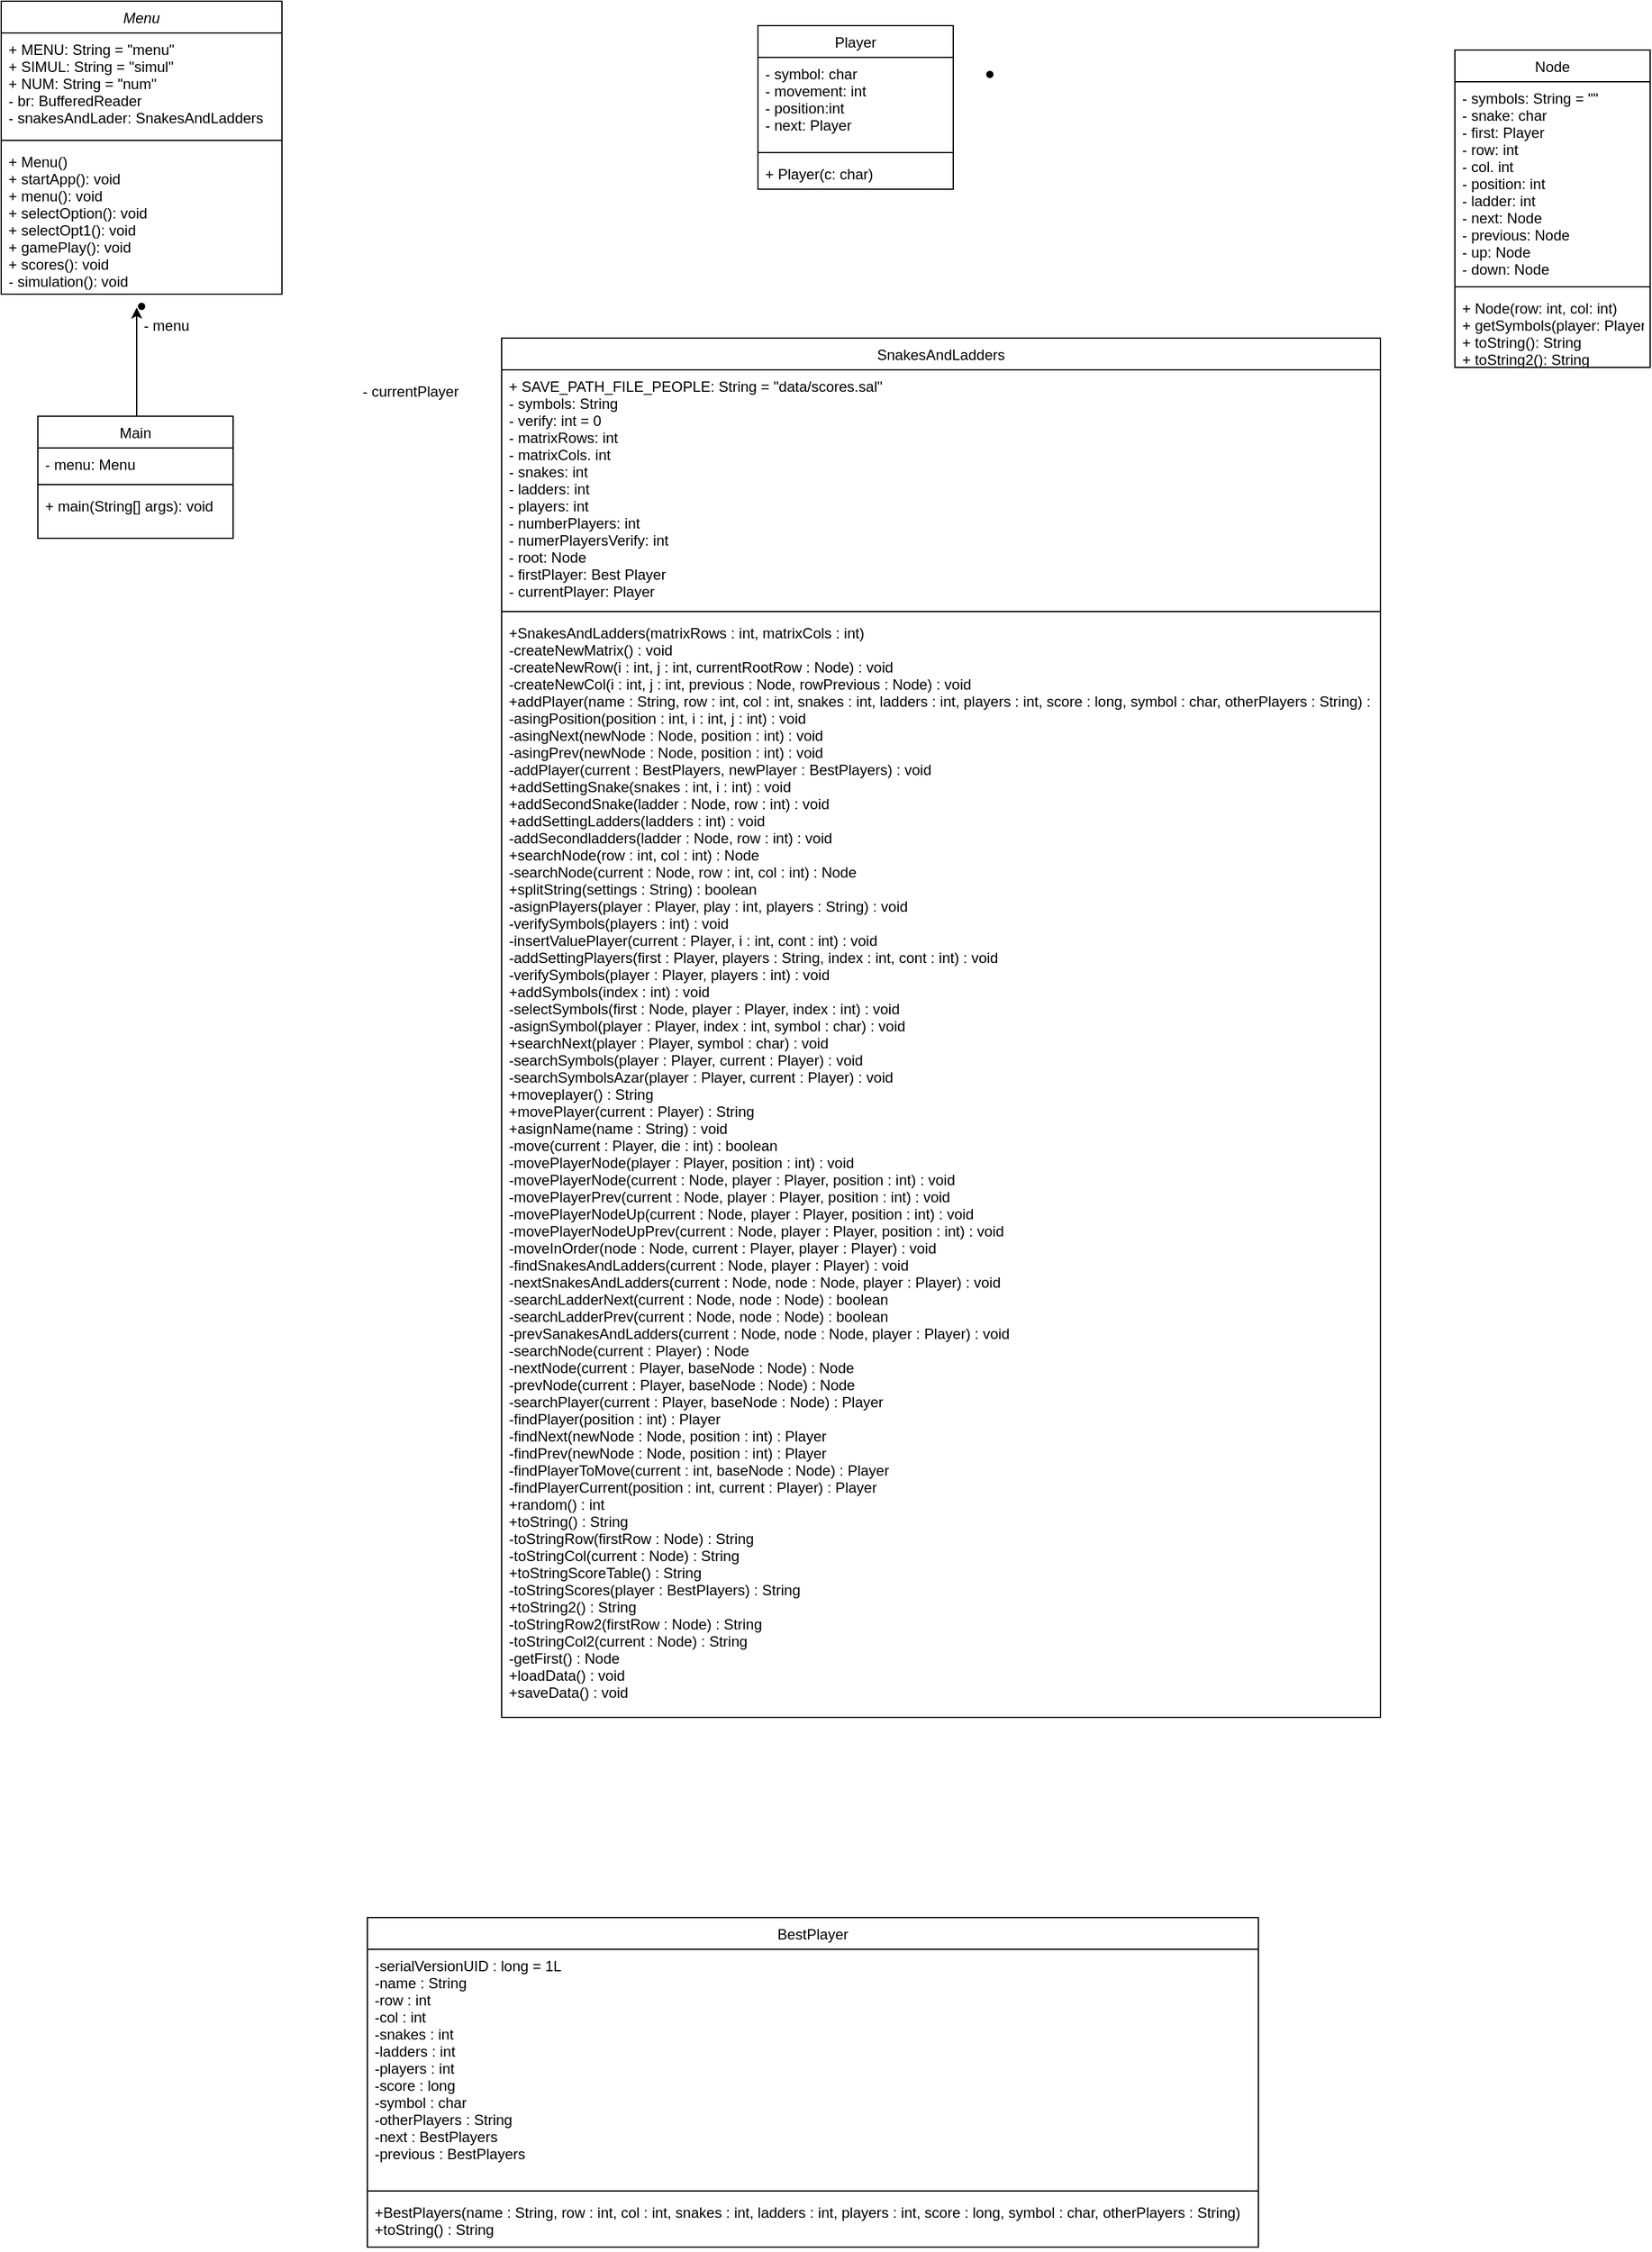 <mxfile version="15.4.0" type="device"><diagram id="C5RBs43oDa-KdzZeNtuy" name="Page-1"><mxGraphModel dx="1679" dy="494" grid="1" gridSize="10" guides="1" tooltips="1" connect="1" arrows="1" fold="1" page="1" pageScale="1" pageWidth="827" pageHeight="1169" math="0" shadow="0"><root><mxCell id="WIyWlLk6GJQsqaUBKTNV-0"/><mxCell id="WIyWlLk6GJQsqaUBKTNV-1" parent="WIyWlLk6GJQsqaUBKTNV-0"/><mxCell id="zkfFHV4jXpPFQw0GAbJ--0" value="Menu" style="swimlane;fontStyle=2;align=center;verticalAlign=top;childLayout=stackLayout;horizontal=1;startSize=26;horizontalStack=0;resizeParent=1;resizeLast=0;collapsible=1;marginBottom=0;rounded=0;shadow=0;strokeWidth=1;" parent="WIyWlLk6GJQsqaUBKTNV-1" vertex="1"><mxGeometry x="-110" y="60" width="230" height="240" as="geometry"><mxRectangle x="230" y="140" width="160" height="26" as="alternateBounds"/></mxGeometry></mxCell><mxCell id="zkfFHV4jXpPFQw0GAbJ--3" value="+ MENU: String = &quot;menu&quot;&#10;+ SIMUL: String = &quot;simul&quot;&#10;+ NUM: String = &quot;num&quot;&#10;- br: BufferedReader&#10;- snakesAndLader: SnakesAndLadders" style="text;align=left;verticalAlign=top;spacingLeft=4;spacingRight=4;overflow=hidden;rotatable=0;points=[[0,0.5],[1,0.5]];portConstraint=eastwest;rounded=0;shadow=0;html=0;" parent="zkfFHV4jXpPFQw0GAbJ--0" vertex="1"><mxGeometry y="26" width="230" height="84" as="geometry"/></mxCell><mxCell id="zkfFHV4jXpPFQw0GAbJ--4" value="" style="line;html=1;strokeWidth=1;align=left;verticalAlign=middle;spacingTop=-1;spacingLeft=3;spacingRight=3;rotatable=0;labelPosition=right;points=[];portConstraint=eastwest;" parent="zkfFHV4jXpPFQw0GAbJ--0" vertex="1"><mxGeometry y="110" width="230" height="8" as="geometry"/></mxCell><mxCell id="zkfFHV4jXpPFQw0GAbJ--5" value="+ Menu()&#10;+ startApp(): void&#10;+ menu(): void&#10;+ selectOption(): void&#10;+ selectOpt1(): void&#10;+ gamePlay(): void&#10;+ scores(): void&#10;- simulation(): void" style="text;align=left;verticalAlign=top;spacingLeft=4;spacingRight=4;overflow=hidden;rotatable=0;points=[[0,0.5],[1,0.5]];portConstraint=eastwest;" parent="zkfFHV4jXpPFQw0GAbJ--0" vertex="1"><mxGeometry y="118" width="230" height="122" as="geometry"/></mxCell><mxCell id="zkfFHV4jXpPFQw0GAbJ--6" value="Main" style="swimlane;fontStyle=0;align=center;verticalAlign=top;childLayout=stackLayout;horizontal=1;startSize=26;horizontalStack=0;resizeParent=1;resizeLast=0;collapsible=1;marginBottom=0;rounded=0;shadow=0;strokeWidth=1;" parent="WIyWlLk6GJQsqaUBKTNV-1" vertex="1"><mxGeometry x="-80" y="400" width="160" height="100" as="geometry"><mxRectangle x="130" y="380" width="160" height="26" as="alternateBounds"/></mxGeometry></mxCell><mxCell id="zkfFHV4jXpPFQw0GAbJ--7" value="- menu: Menu" style="text;align=left;verticalAlign=top;spacingLeft=4;spacingRight=4;overflow=hidden;rotatable=0;points=[[0,0.5],[1,0.5]];portConstraint=eastwest;" parent="zkfFHV4jXpPFQw0GAbJ--6" vertex="1"><mxGeometry y="26" width="160" height="26" as="geometry"/></mxCell><mxCell id="zkfFHV4jXpPFQw0GAbJ--9" value="" style="line;html=1;strokeWidth=1;align=left;verticalAlign=middle;spacingTop=-1;spacingLeft=3;spacingRight=3;rotatable=0;labelPosition=right;points=[];portConstraint=eastwest;" parent="zkfFHV4jXpPFQw0GAbJ--6" vertex="1"><mxGeometry y="52" width="160" height="8" as="geometry"/></mxCell><mxCell id="zkfFHV4jXpPFQw0GAbJ--10" value="+ main(String[] args): void" style="text;align=left;verticalAlign=top;spacingLeft=4;spacingRight=4;overflow=hidden;rotatable=0;points=[[0,0.5],[1,0.5]];portConstraint=eastwest;fontStyle=0" parent="zkfFHV4jXpPFQw0GAbJ--6" vertex="1"><mxGeometry y="60" width="160" height="26" as="geometry"/></mxCell><mxCell id="zkfFHV4jXpPFQw0GAbJ--13" value="Player" style="swimlane;fontStyle=0;align=center;verticalAlign=top;childLayout=stackLayout;horizontal=1;startSize=26;horizontalStack=0;resizeParent=1;resizeLast=0;collapsible=1;marginBottom=0;rounded=0;shadow=0;strokeWidth=1;" parent="WIyWlLk6GJQsqaUBKTNV-1" vertex="1"><mxGeometry x="510" y="80" width="160" height="134" as="geometry"><mxRectangle x="340" y="380" width="170" height="26" as="alternateBounds"/></mxGeometry></mxCell><mxCell id="zkfFHV4jXpPFQw0GAbJ--14" value="- symbol: char&#10;- movement: int&#10;- position:int&#10;- next: Player" style="text;align=left;verticalAlign=top;spacingLeft=4;spacingRight=4;overflow=hidden;rotatable=0;points=[[0,0.5],[1,0.5]];portConstraint=eastwest;" parent="zkfFHV4jXpPFQw0GAbJ--13" vertex="1"><mxGeometry y="26" width="160" height="74" as="geometry"/></mxCell><mxCell id="zkfFHV4jXpPFQw0GAbJ--15" value="" style="line;html=1;strokeWidth=1;align=left;verticalAlign=middle;spacingTop=-1;spacingLeft=3;spacingRight=3;rotatable=0;labelPosition=right;points=[];portConstraint=eastwest;" parent="zkfFHV4jXpPFQw0GAbJ--13" vertex="1"><mxGeometry y="100" width="160" height="8" as="geometry"/></mxCell><mxCell id="zkfFHV4jXpPFQw0GAbJ--11" value="+ Player(c: char)" style="text;align=left;verticalAlign=top;spacingLeft=4;spacingRight=4;overflow=hidden;rotatable=0;points=[[0,0.5],[1,0.5]];portConstraint=eastwest;" parent="zkfFHV4jXpPFQw0GAbJ--13" vertex="1"><mxGeometry y="108" width="160" height="26" as="geometry"/></mxCell><mxCell id="zkfFHV4jXpPFQw0GAbJ--17" value="Node" style="swimlane;fontStyle=0;align=center;verticalAlign=top;childLayout=stackLayout;horizontal=1;startSize=26;horizontalStack=0;resizeParent=1;resizeLast=0;collapsible=1;marginBottom=0;rounded=0;shadow=0;strokeWidth=1;" parent="WIyWlLk6GJQsqaUBKTNV-1" vertex="1"><mxGeometry x="1081" y="100" width="160" height="260" as="geometry"><mxRectangle x="550" y="140" width="160" height="26" as="alternateBounds"/></mxGeometry></mxCell><mxCell id="zkfFHV4jXpPFQw0GAbJ--18" value="- symbols: String = &quot;&quot;&#10;- snake: char&#10;- first: Player&#10;- row: int&#10;- col. int&#10;- position: int&#10;- ladder: int&#10;- next: Node&#10;- previous: Node&#10;- up: Node&#10;- down: Node&#10;" style="text;align=left;verticalAlign=top;spacingLeft=4;spacingRight=4;overflow=hidden;rotatable=0;points=[[0,0.5],[1,0.5]];portConstraint=eastwest;" parent="zkfFHV4jXpPFQw0GAbJ--17" vertex="1"><mxGeometry y="26" width="160" height="164" as="geometry"/></mxCell><mxCell id="zkfFHV4jXpPFQw0GAbJ--23" value="" style="line;html=1;strokeWidth=1;align=left;verticalAlign=middle;spacingTop=-1;spacingLeft=3;spacingRight=3;rotatable=0;labelPosition=right;points=[];portConstraint=eastwest;" parent="zkfFHV4jXpPFQw0GAbJ--17" vertex="1"><mxGeometry y="190" width="160" height="8" as="geometry"/></mxCell><mxCell id="zkfFHV4jXpPFQw0GAbJ--24" value="+ Node(row: int, col: int)&#10;+ getSymbols(player: Player(&#10;+ toString(): String&#10;+ toString2(): String" style="text;align=left;verticalAlign=top;spacingLeft=4;spacingRight=4;overflow=hidden;rotatable=0;points=[[0,0.5],[1,0.5]];portConstraint=eastwest;" parent="zkfFHV4jXpPFQw0GAbJ--17" vertex="1"><mxGeometry y="198" width="160" height="62" as="geometry"/></mxCell><mxCell id="42wKHaceEOpAIdGPaRbU-5" value="" style="endArrow=classic;html=1;rounded=0;edgeStyle=orthogonalEdgeStyle;entryX=0.513;entryY=1.008;entryDx=0;entryDy=0;entryPerimeter=0;" edge="1" parent="WIyWlLk6GJQsqaUBKTNV-1"><mxGeometry relative="1" as="geometry"><mxPoint x="1" y="400" as="sourcePoint"/><mxPoint x="0.99" y="310.976" as="targetPoint"/></mxGeometry></mxCell><mxCell id="42wKHaceEOpAIdGPaRbU-7" value="- menu" style="text;html=1;align=center;verticalAlign=middle;resizable=0;points=[];autosize=1;strokeColor=none;fillColor=none;" vertex="1" parent="WIyWlLk6GJQsqaUBKTNV-1"><mxGeometry y="316" width="50" height="20" as="geometry"/></mxCell><mxCell id="42wKHaceEOpAIdGPaRbU-8" value="- currentPlayer" style="text;html=1;align=center;verticalAlign=middle;resizable=0;points=[];autosize=1;strokeColor=none;fillColor=none;" vertex="1" parent="WIyWlLk6GJQsqaUBKTNV-1"><mxGeometry x="180" y="370" width="90" height="20" as="geometry"/></mxCell><mxCell id="42wKHaceEOpAIdGPaRbU-9" value="" style="shape=waypoint;sketch=0;fillStyle=solid;size=6;pointerEvents=1;points=[];fillColor=none;resizable=0;rotatable=0;perimeter=centerPerimeter;snapToPoint=1;" vertex="1" parent="WIyWlLk6GJQsqaUBKTNV-1"><mxGeometry x="-15" y="290" width="40" height="40" as="geometry"/></mxCell><mxCell id="42wKHaceEOpAIdGPaRbU-10" value="" style="shape=waypoint;sketch=0;fillStyle=solid;size=6;pointerEvents=1;points=[];fillColor=none;resizable=0;rotatable=0;perimeter=centerPerimeter;snapToPoint=1;" vertex="1" parent="WIyWlLk6GJQsqaUBKTNV-1"><mxGeometry x="680" y="100" width="40" height="40" as="geometry"/></mxCell><mxCell id="42wKHaceEOpAIdGPaRbU-13" value="SnakesAndLadders" style="swimlane;fontStyle=0;align=center;verticalAlign=top;childLayout=stackLayout;horizontal=1;startSize=26;horizontalStack=0;resizeParent=1;resizeLast=0;collapsible=1;marginBottom=0;rounded=0;shadow=0;strokeWidth=1;" vertex="1" parent="WIyWlLk6GJQsqaUBKTNV-1"><mxGeometry x="300" y="336" width="720" height="1130" as="geometry"><mxRectangle x="340" y="380" width="170" height="26" as="alternateBounds"/></mxGeometry></mxCell><mxCell id="42wKHaceEOpAIdGPaRbU-14" value="+ SAVE_PATH_FILE_PEOPLE: String = &quot;data/scores.sal&quot;&#10;- symbols: String&#10;- verify: int = 0&#10;- matrixRows: int&#10;- matrixCols. int&#10;- snakes: int&#10;- ladders: int&#10;- players: int&#10;- numberPlayers: int&#10;- numerPlayersVerify: int&#10;- root: Node&#10;- firstPlayer: Best Player&#10;- currentPlayer: Player" style="text;align=left;verticalAlign=top;spacingLeft=4;spacingRight=4;overflow=hidden;rotatable=0;points=[[0,0.5],[1,0.5]];portConstraint=eastwest;" vertex="1" parent="42wKHaceEOpAIdGPaRbU-13"><mxGeometry y="26" width="720" height="194" as="geometry"/></mxCell><mxCell id="42wKHaceEOpAIdGPaRbU-15" value="" style="line;html=1;strokeWidth=1;align=left;verticalAlign=middle;spacingTop=-1;spacingLeft=3;spacingRight=3;rotatable=0;labelPosition=right;points=[];portConstraint=eastwest;" vertex="1" parent="42wKHaceEOpAIdGPaRbU-13"><mxGeometry y="220" width="720" height="8" as="geometry"/></mxCell><mxCell id="42wKHaceEOpAIdGPaRbU-18" value="+SnakesAndLadders(matrixRows : int, matrixCols : int)&#10;-createNewMatrix() : void&#10;-createNewRow(i : int, j : int, currentRootRow : Node) : void&#10;-createNewCol(i : int, j : int, previous : Node, rowPrevious : Node) : void&#10;+addPlayer(name : String, row : int, col : int, snakes : int, ladders : int, players : int, score : long, symbol : char, otherPlayers : String) : void&#10;-asingPosition(position : int, i : int, j : int) : void&#10;-asingNext(newNode : Node, position : int) : void&#10;-asingPrev(newNode : Node, position : int) : void&#10;-addPlayer(current : BestPlayers, newPlayer : BestPlayers) : void&#10;+addSettingSnake(snakes : int, i : int) : void&#10;+addSecondSnake(ladder : Node, row : int) : void&#10;+addSettingLadders(ladders : int) : void&#10;-addSecondladders(ladder : Node, row : int) : void&#10;+searchNode(row : int, col : int) : Node&#10;-searchNode(current : Node, row : int, col : int) : Node&#10;+splitString(settings : String) : boolean&#10;-asignPlayers(player : Player, play : int, players : String) : void&#10;-verifySymbols(players : int) : void&#10;-insertValuePlayer(current : Player, i : int, cont : int) : void&#10;-addSettingPlayers(first : Player, players : String, index : int, cont : int) : void&#10;-verifySymbols(player : Player, players : int) : void&#10;+addSymbols(index : int) : void&#10;-selectSymbols(first : Node, player : Player, index : int) : void&#10;-asignSymbol(player : Player, index : int, symbol : char) : void&#10;+searchNext(player : Player, symbol : char) : void&#10;-searchSymbols(player : Player, current : Player) : void&#10;-searchSymbolsAzar(player : Player, current : Player) : void&#10;+moveplayer() : String&#10;+movePlayer(current : Player) : String&#10;+asignName(name : String) : void&#10;-move(current : Player, die : int) : boolean&#10;-movePlayerNode(player : Player, position : int) : void&#10;-movePlayerNode(current : Node, player : Player, position : int) : void&#10;-movePlayerPrev(current : Node, player : Player, position : int) : void&#10;-movePlayerNodeUp(current : Node, player : Player, position : int) : void&#10;-movePlayerNodeUpPrev(current : Node, player : Player, position : int) : void&#10;-moveInOrder(node : Node, current : Player, player : Player) : void&#10;-findSnakesAndLadders(current : Node, player : Player) : void&#10;-nextSnakesAndLadders(current : Node, node : Node, player : Player) : void&#10;-searchLadderNext(current : Node, node : Node) : boolean&#10;-searchLadderPrev(current : Node, node : Node) : boolean&#10;-prevSanakesAndLadders(current : Node, node : Node, player : Player) : void&#10;-searchNode(current : Player) : Node&#10;-nextNode(current : Player, baseNode : Node) : Node&#10;-prevNode(current : Player, baseNode : Node) : Node&#10;-searchPlayer(current : Player, baseNode : Node) : Player&#10;-findPlayer(position : int) : Player&#10;-findNext(newNode : Node, position : int) : Player&#10;-findPrev(newNode : Node, position : int) : Player&#10;-findPlayerToMove(current : int, baseNode : Node) : Player&#10;-findPlayerCurrent(position : int, current : Player) : Player&#10;+random() : int&#10;+toString() : String&#10;-toStringRow(firstRow : Node) : String&#10;-toStringCol(current : Node) : String&#10;+toStringScoreTable() : String&#10;-toStringScores(player : BestPlayers) : String&#10;+toString2() : String&#10;-toStringRow2(firstRow : Node) : String&#10;-toStringCol2(current : Node) : String&#10;-getFirst() : Node&#10;+loadData() : void&#10;+saveData() : void" style="text;align=left;verticalAlign=top;spacingLeft=4;spacingRight=4;overflow=hidden;rotatable=0;points=[[0,0.5],[1,0.5]];portConstraint=eastwest;" vertex="1" parent="42wKHaceEOpAIdGPaRbU-13"><mxGeometry y="228" width="720" height="902" as="geometry"/></mxCell><mxCell id="42wKHaceEOpAIdGPaRbU-19" value="BestPlayer" style="swimlane;fontStyle=0;align=center;verticalAlign=top;childLayout=stackLayout;horizontal=1;startSize=26;horizontalStack=0;resizeParent=1;resizeLast=0;collapsible=1;marginBottom=0;rounded=0;shadow=0;strokeWidth=1;" vertex="1" parent="WIyWlLk6GJQsqaUBKTNV-1"><mxGeometry x="190" y="1630" width="730" height="270" as="geometry"><mxRectangle x="340" y="380" width="170" height="26" as="alternateBounds"/></mxGeometry></mxCell><mxCell id="42wKHaceEOpAIdGPaRbU-20" value="-serialVersionUID : long = 1L&#10;-name : String&#10;-row : int&#10;-col : int&#10;-snakes : int&#10;-ladders : int&#10;-players : int&#10;-score : long&#10;-symbol : char&#10;-otherPlayers : String&#10;-next : BestPlayers&#10;-previous : BestPlayers" style="text;align=left;verticalAlign=top;spacingLeft=4;spacingRight=4;overflow=hidden;rotatable=0;points=[[0,0.5],[1,0.5]];portConstraint=eastwest;" vertex="1" parent="42wKHaceEOpAIdGPaRbU-19"><mxGeometry y="26" width="730" height="194" as="geometry"/></mxCell><mxCell id="42wKHaceEOpAIdGPaRbU-21" value="" style="line;html=1;strokeWidth=1;align=left;verticalAlign=middle;spacingTop=-1;spacingLeft=3;spacingRight=3;rotatable=0;labelPosition=right;points=[];portConstraint=eastwest;" vertex="1" parent="42wKHaceEOpAIdGPaRbU-19"><mxGeometry y="220" width="730" height="8" as="geometry"/></mxCell><mxCell id="42wKHaceEOpAIdGPaRbU-22" value="+BestPlayers(name : String, row : int, col : int, snakes : int, ladders : int, players : int, score : long, symbol : char, otherPlayers : String)&#10;+toString() : String" style="text;align=left;verticalAlign=top;spacingLeft=4;spacingRight=4;overflow=hidden;rotatable=0;points=[[0,0.5],[1,0.5]];portConstraint=eastwest;" vertex="1" parent="42wKHaceEOpAIdGPaRbU-19"><mxGeometry y="228" width="730" height="42" as="geometry"/></mxCell></root></mxGraphModel></diagram></mxfile>